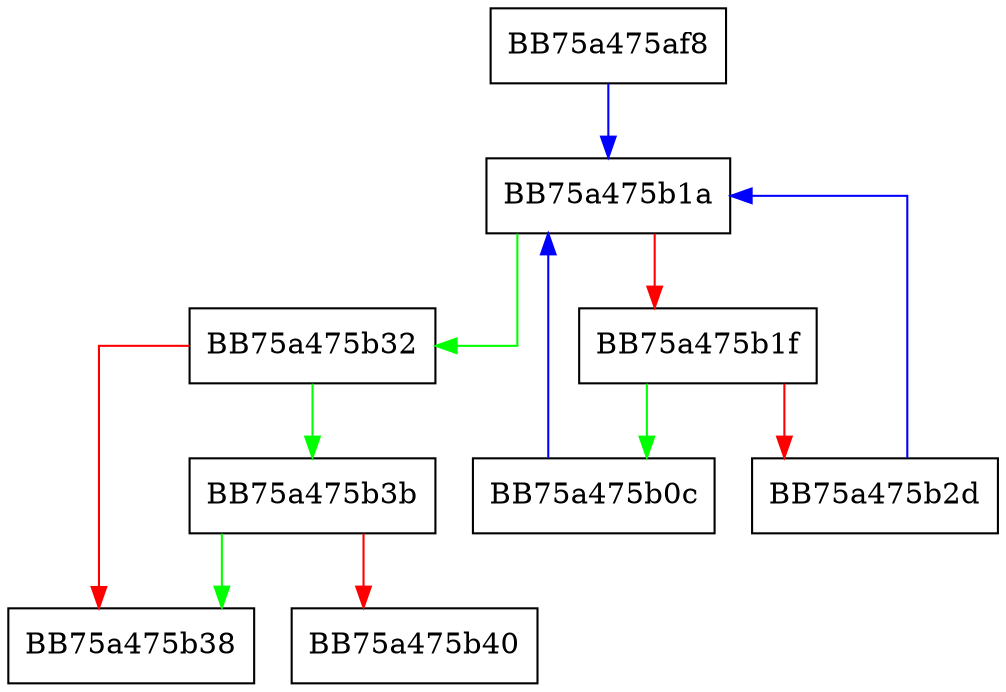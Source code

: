 digraph vdll_get_export_va {
  node [shape="box"];
  graph [splines=ortho];
  BB75a475af8 -> BB75a475b1a [color="blue"];
  BB75a475b0c -> BB75a475b1a [color="blue"];
  BB75a475b1a -> BB75a475b32 [color="green"];
  BB75a475b1a -> BB75a475b1f [color="red"];
  BB75a475b1f -> BB75a475b0c [color="green"];
  BB75a475b1f -> BB75a475b2d [color="red"];
  BB75a475b2d -> BB75a475b1a [color="blue"];
  BB75a475b32 -> BB75a475b3b [color="green"];
  BB75a475b32 -> BB75a475b38 [color="red"];
  BB75a475b3b -> BB75a475b38 [color="green"];
  BB75a475b3b -> BB75a475b40 [color="red"];
}